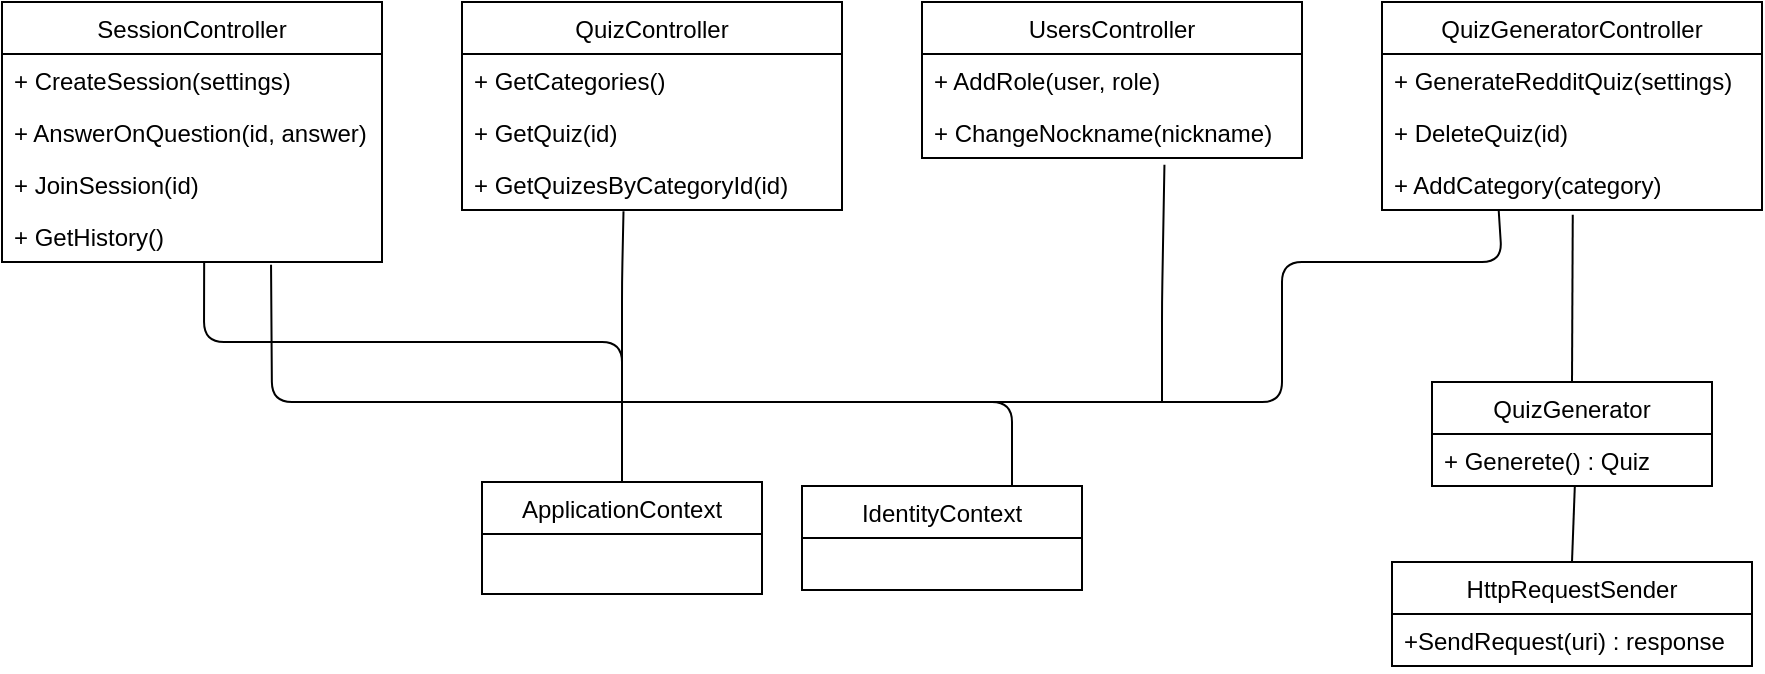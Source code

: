 <mxfile version="13.0.3" type="device"><diagram id="_ZlifWoCXXqSE1_qPwKi" name="Page-1"><mxGraphModel dx="2000" dy="682" grid="1" gridSize="10" guides="1" tooltips="1" connect="1" arrows="1" fold="1" page="1" pageScale="1" pageWidth="827" pageHeight="1169" math="0" shadow="0"><root><mxCell id="0"/><mxCell id="1" parent="0"/><mxCell id="qe4BYBCR50ln569BdnHA-2" value="ApplicationContext" style="swimlane;fontStyle=0;childLayout=stackLayout;horizontal=1;startSize=26;fillColor=none;horizontalStack=0;resizeParent=1;resizeParentMax=0;resizeLast=0;collapsible=1;marginBottom=0;" vertex="1" parent="1"><mxGeometry x="210" y="270" width="140" height="56" as="geometry"/></mxCell><mxCell id="qe4BYBCR50ln569BdnHA-8" value="IdentityContext" style="swimlane;fontStyle=0;childLayout=stackLayout;horizontal=1;startSize=26;fillColor=none;horizontalStack=0;resizeParent=1;resizeParentMax=0;resizeLast=0;collapsible=1;marginBottom=0;" vertex="1" parent="1"><mxGeometry x="370" y="272" width="140" height="52" as="geometry"/></mxCell><mxCell id="qe4BYBCR50ln569BdnHA-40" value="" style="endArrow=none;html=1;entryX=0.51;entryY=1.013;entryDx=0;entryDy=0;entryPerimeter=0;exitX=0.5;exitY=0;exitDx=0;exitDy=0;" edge="1" parent="1" source="qe4BYBCR50ln569BdnHA-13" target="qe4BYBCR50ln569BdnHA-19"><mxGeometry width="50" height="50" relative="1" as="geometry"><mxPoint x="670" y="340" as="sourcePoint"/><mxPoint x="720" y="290" as="targetPoint"/></mxGeometry></mxCell><mxCell id="qe4BYBCR50ln569BdnHA-41" value="" style="endArrow=none;html=1;entryX=0.502;entryY=1.09;entryDx=0;entryDy=0;entryPerimeter=0;exitX=0.5;exitY=0;exitDx=0;exitDy=0;" edge="1" parent="1" source="qe4BYBCR50ln569BdnHA-17" target="qe4BYBCR50ln569BdnHA-34"><mxGeometry width="50" height="50" relative="1" as="geometry"><mxPoint x="620" y="220" as="sourcePoint"/><mxPoint x="670" y="170" as="targetPoint"/></mxGeometry></mxCell><mxCell id="qe4BYBCR50ln569BdnHA-17" value="QuizGenerator" style="swimlane;fontStyle=0;childLayout=stackLayout;horizontal=1;startSize=26;fillColor=none;horizontalStack=0;resizeParent=1;resizeParentMax=0;resizeLast=0;collapsible=1;marginBottom=0;" vertex="1" parent="1"><mxGeometry x="685" y="220" width="140" height="52" as="geometry"/></mxCell><mxCell id="qe4BYBCR50ln569BdnHA-19" value="+ Generete() : Quiz" style="text;strokeColor=none;fillColor=none;align=left;verticalAlign=top;spacingLeft=4;spacingRight=4;overflow=hidden;rotatable=0;points=[[0,0.5],[1,0.5]];portConstraint=eastwest;" vertex="1" parent="qe4BYBCR50ln569BdnHA-17"><mxGeometry y="26" width="140" height="26" as="geometry"/></mxCell><mxCell id="qe4BYBCR50ln569BdnHA-13" value="HttpRequestSender" style="swimlane;fontStyle=0;childLayout=stackLayout;horizontal=1;startSize=26;fillColor=none;horizontalStack=0;resizeParent=1;resizeParentMax=0;resizeLast=0;collapsible=1;marginBottom=0;" vertex="1" parent="1"><mxGeometry x="665" y="310" width="180" height="52" as="geometry"/></mxCell><mxCell id="qe4BYBCR50ln569BdnHA-15" value="+SendRequest(uri) : response" style="text;strokeColor=none;fillColor=none;align=left;verticalAlign=top;spacingLeft=4;spacingRight=4;overflow=hidden;rotatable=0;points=[[0,0.5],[1,0.5]];portConstraint=eastwest;" vertex="1" parent="qe4BYBCR50ln569BdnHA-13"><mxGeometry y="26" width="180" height="26" as="geometry"/></mxCell><mxCell id="qe4BYBCR50ln569BdnHA-42" value="" style="endArrow=none;html=1;entryX=0.307;entryY=0.994;entryDx=0;entryDy=0;entryPerimeter=0;" edge="1" parent="1" target="qe4BYBCR50ln569BdnHA-34"><mxGeometry width="50" height="50" relative="1" as="geometry"><mxPoint x="460" y="230" as="sourcePoint"/><mxPoint x="530" y="230" as="targetPoint"/><Array as="points"><mxPoint x="610" y="230"/><mxPoint x="610" y="160"/><mxPoint x="720" y="160"/></Array></mxGeometry></mxCell><mxCell id="qe4BYBCR50ln569BdnHA-43" value="" style="endArrow=none;html=1;entryX=0.708;entryY=1.051;entryDx=0;entryDy=0;entryPerimeter=0;exitX=0.75;exitY=0;exitDx=0;exitDy=0;" edge="1" parent="1" source="qe4BYBCR50ln569BdnHA-8" target="qe4BYBCR50ln569BdnHA-39"><mxGeometry width="50" height="50" relative="1" as="geometry"><mxPoint x="440" y="290" as="sourcePoint"/><mxPoint x="490" y="240" as="targetPoint"/><Array as="points"><mxPoint x="475" y="230"/><mxPoint x="375" y="230"/><mxPoint x="105" y="230"/></Array></mxGeometry></mxCell><mxCell id="qe4BYBCR50ln569BdnHA-44" value="" style="endArrow=none;html=1;exitX=0.5;exitY=0;exitDx=0;exitDy=0;entryX=0.532;entryY=1.019;entryDx=0;entryDy=0;entryPerimeter=0;" edge="1" parent="1" source="qe4BYBCR50ln569BdnHA-2" target="qe4BYBCR50ln569BdnHA-39"><mxGeometry width="50" height="50" relative="1" as="geometry"><mxPoint x="320" y="280" as="sourcePoint"/><mxPoint x="370" y="230" as="targetPoint"/><Array as="points"><mxPoint x="280" y="200"/><mxPoint x="71" y="200"/></Array></mxGeometry></mxCell><mxCell id="qe4BYBCR50ln569BdnHA-46" value="" style="endArrow=none;html=1;entryX=0.425;entryY=1.026;entryDx=0;entryDy=0;entryPerimeter=0;exitX=0.5;exitY=0;exitDx=0;exitDy=0;" edge="1" parent="1" source="qe4BYBCR50ln569BdnHA-2" target="qe4BYBCR50ln569BdnHA-25"><mxGeometry width="50" height="50" relative="1" as="geometry"><mxPoint x="290" y="200" as="sourcePoint"/><mxPoint x="420" y="210" as="targetPoint"/><Array as="points"><mxPoint x="280" y="170"/></Array></mxGeometry></mxCell><mxCell id="qe4BYBCR50ln569BdnHA-48" value="" style="endArrow=none;html=1;exitX=0.638;exitY=1.128;exitDx=0;exitDy=0;exitPerimeter=0;" edge="1" parent="1" source="qe4BYBCR50ln569BdnHA-37"><mxGeometry width="50" height="50" relative="1" as="geometry"><mxPoint x="570" y="260" as="sourcePoint"/><mxPoint x="550" y="230" as="targetPoint"/><Array as="points"><mxPoint x="550" y="180"/></Array></mxGeometry></mxCell><mxCell id="qe4BYBCR50ln569BdnHA-35" value="UsersController" style="swimlane;fontStyle=0;childLayout=stackLayout;horizontal=1;startSize=26;fillColor=none;horizontalStack=0;resizeParent=1;resizeParentMax=0;resizeLast=0;collapsible=1;marginBottom=0;" vertex="1" parent="1"><mxGeometry x="430" y="30" width="190" height="78" as="geometry"/></mxCell><mxCell id="qe4BYBCR50ln569BdnHA-36" value="+ AddRole(user, role)" style="text;strokeColor=none;fillColor=none;align=left;verticalAlign=top;spacingLeft=4;spacingRight=4;overflow=hidden;rotatable=0;points=[[0,0.5],[1,0.5]];portConstraint=eastwest;" vertex="1" parent="qe4BYBCR50ln569BdnHA-35"><mxGeometry y="26" width="190" height="26" as="geometry"/></mxCell><mxCell id="qe4BYBCR50ln569BdnHA-37" value="+ ChangeNockname(nickname)" style="text;strokeColor=none;fillColor=none;align=left;verticalAlign=top;spacingLeft=4;spacingRight=4;overflow=hidden;rotatable=0;points=[[0,0.5],[1,0.5]];portConstraint=eastwest;" vertex="1" parent="qe4BYBCR50ln569BdnHA-35"><mxGeometry y="52" width="190" height="26" as="geometry"/></mxCell><mxCell id="qe4BYBCR50ln569BdnHA-21" value="QuizController" style="swimlane;fontStyle=0;childLayout=stackLayout;horizontal=1;startSize=26;fillColor=none;horizontalStack=0;resizeParent=1;resizeParentMax=0;resizeLast=0;collapsible=1;marginBottom=0;" vertex="1" parent="1"><mxGeometry x="200" y="30" width="190" height="104" as="geometry"/></mxCell><mxCell id="qe4BYBCR50ln569BdnHA-23" value="+ GetCategories()" style="text;strokeColor=none;fillColor=none;align=left;verticalAlign=top;spacingLeft=4;spacingRight=4;overflow=hidden;rotatable=0;points=[[0,0.5],[1,0.5]];portConstraint=eastwest;" vertex="1" parent="qe4BYBCR50ln569BdnHA-21"><mxGeometry y="26" width="190" height="26" as="geometry"/></mxCell><mxCell id="qe4BYBCR50ln569BdnHA-24" value="+ GetQuiz(id)" style="text;strokeColor=none;fillColor=none;align=left;verticalAlign=top;spacingLeft=4;spacingRight=4;overflow=hidden;rotatable=0;points=[[0,0.5],[1,0.5]];portConstraint=eastwest;" vertex="1" parent="qe4BYBCR50ln569BdnHA-21"><mxGeometry y="52" width="190" height="26" as="geometry"/></mxCell><mxCell id="qe4BYBCR50ln569BdnHA-25" value="+ GetQuizesByCategoryId(id)" style="text;strokeColor=none;fillColor=none;align=left;verticalAlign=top;spacingLeft=4;spacingRight=4;overflow=hidden;rotatable=0;points=[[0,0.5],[1,0.5]];portConstraint=eastwest;" vertex="1" parent="qe4BYBCR50ln569BdnHA-21"><mxGeometry y="78" width="190" height="26" as="geometry"/></mxCell><mxCell id="qe4BYBCR50ln569BdnHA-26" value="QuizGeneratorController" style="swimlane;fontStyle=0;childLayout=stackLayout;horizontal=1;startSize=26;fillColor=none;horizontalStack=0;resizeParent=1;resizeParentMax=0;resizeLast=0;collapsible=1;marginBottom=0;" vertex="1" parent="1"><mxGeometry x="660" y="30" width="190" height="104" as="geometry"/></mxCell><mxCell id="qe4BYBCR50ln569BdnHA-27" value="+ GenerateRedditQuiz(settings)" style="text;strokeColor=none;fillColor=none;align=left;verticalAlign=top;spacingLeft=4;spacingRight=4;overflow=hidden;rotatable=0;points=[[0,0.5],[1,0.5]];portConstraint=eastwest;" vertex="1" parent="qe4BYBCR50ln569BdnHA-26"><mxGeometry y="26" width="190" height="26" as="geometry"/></mxCell><mxCell id="qe4BYBCR50ln569BdnHA-28" value="+ DeleteQuiz(id)" style="text;strokeColor=none;fillColor=none;align=left;verticalAlign=top;spacingLeft=4;spacingRight=4;overflow=hidden;rotatable=0;points=[[0,0.5],[1,0.5]];portConstraint=eastwest;" vertex="1" parent="qe4BYBCR50ln569BdnHA-26"><mxGeometry y="52" width="190" height="26" as="geometry"/></mxCell><mxCell id="qe4BYBCR50ln569BdnHA-34" value="+ AddCategory(category)" style="text;strokeColor=none;fillColor=none;align=left;verticalAlign=top;spacingLeft=4;spacingRight=4;overflow=hidden;rotatable=0;points=[[0,0.5],[1,0.5]];portConstraint=eastwest;" vertex="1" parent="qe4BYBCR50ln569BdnHA-26"><mxGeometry y="78" width="190" height="26" as="geometry"/></mxCell><mxCell id="qe4BYBCR50ln569BdnHA-30" value="SessionController" style="swimlane;fontStyle=0;childLayout=stackLayout;horizontal=1;startSize=26;fillColor=none;horizontalStack=0;resizeParent=1;resizeParentMax=0;resizeLast=0;collapsible=1;marginBottom=0;" vertex="1" parent="1"><mxGeometry x="-30" y="30" width="190" height="130" as="geometry"/></mxCell><mxCell id="qe4BYBCR50ln569BdnHA-31" value="+ CreateSession(settings)" style="text;strokeColor=none;fillColor=none;align=left;verticalAlign=top;spacingLeft=4;spacingRight=4;overflow=hidden;rotatable=0;points=[[0,0.5],[1,0.5]];portConstraint=eastwest;" vertex="1" parent="qe4BYBCR50ln569BdnHA-30"><mxGeometry y="26" width="190" height="26" as="geometry"/></mxCell><mxCell id="qe4BYBCR50ln569BdnHA-32" value="+ AnswerOnQuestion(id, answer)" style="text;strokeColor=none;fillColor=none;align=left;verticalAlign=top;spacingLeft=4;spacingRight=4;overflow=hidden;rotatable=0;points=[[0,0.5],[1,0.5]];portConstraint=eastwest;" vertex="1" parent="qe4BYBCR50ln569BdnHA-30"><mxGeometry y="52" width="190" height="26" as="geometry"/></mxCell><mxCell id="qe4BYBCR50ln569BdnHA-33" value="+ JoinSession(id)" style="text;strokeColor=none;fillColor=none;align=left;verticalAlign=top;spacingLeft=4;spacingRight=4;overflow=hidden;rotatable=0;points=[[0,0.5],[1,0.5]];portConstraint=eastwest;" vertex="1" parent="qe4BYBCR50ln569BdnHA-30"><mxGeometry y="78" width="190" height="26" as="geometry"/></mxCell><mxCell id="qe4BYBCR50ln569BdnHA-39" value="+ GetHistory()" style="text;strokeColor=none;fillColor=none;align=left;verticalAlign=top;spacingLeft=4;spacingRight=4;overflow=hidden;rotatable=0;points=[[0,0.5],[1,0.5]];portConstraint=eastwest;" vertex="1" parent="qe4BYBCR50ln569BdnHA-30"><mxGeometry y="104" width="190" height="26" as="geometry"/></mxCell></root></mxGraphModel></diagram></mxfile>